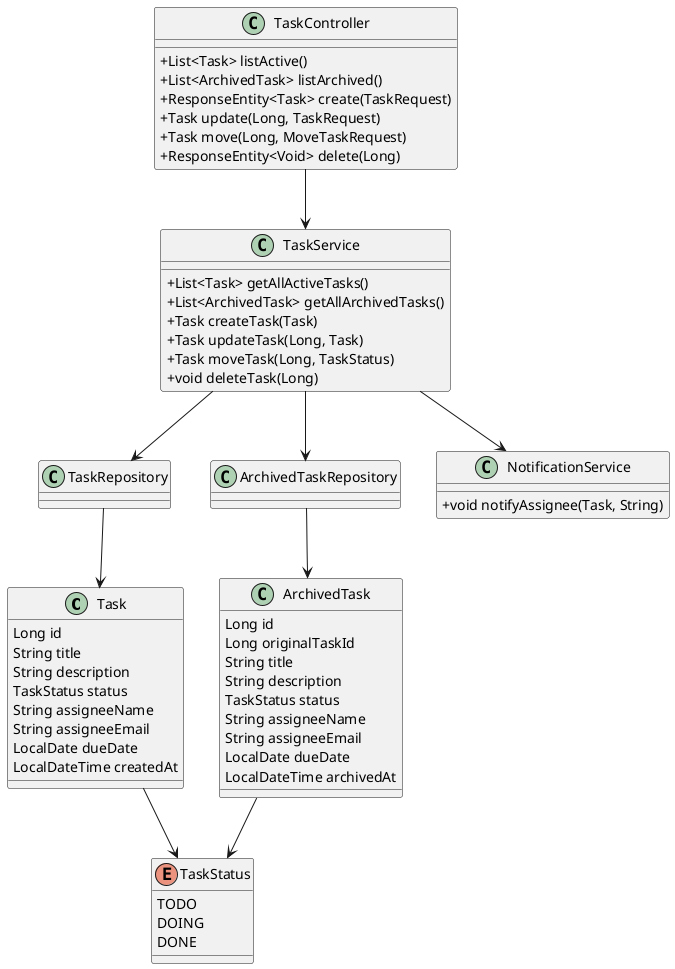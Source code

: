 @startuml KanbanClasses
skinparam classAttributeIconSize 0

class Task {
  Long id
  String title
  String description
  TaskStatus status
  String assigneeName
  String assigneeEmail
  LocalDate dueDate
  LocalDateTime createdAt
}

class ArchivedTask {
  Long id
  Long originalTaskId
  String title
  String description
  TaskStatus status
  String assigneeName
  String assigneeEmail
  LocalDate dueDate
  LocalDateTime archivedAt
}

enum TaskStatus {
  TODO
  DOING
  DONE
}

class TaskRepository
class ArchivedTaskRepository

class TaskService {
  +List<Task> getAllActiveTasks()
  +List<ArchivedTask> getAllArchivedTasks()
  +Task createTask(Task)
  +Task updateTask(Long, Task)
  +Task moveTask(Long, TaskStatus)
  +void deleteTask(Long)
}

class NotificationService {
  +void notifyAssignee(Task, String)
}

class TaskController {
  +List<Task> listActive()
  +List<ArchivedTask> listArchived()
  +ResponseEntity<Task> create(TaskRequest)
  +Task update(Long, TaskRequest)
  +Task move(Long, MoveTaskRequest)
  +ResponseEntity<Void> delete(Long)
}

TaskService --> TaskRepository
TaskService --> ArchivedTaskRepository
TaskService --> NotificationService
TaskController --> TaskService
ArchivedTask --> TaskStatus
Task --> TaskStatus
ArchivedTaskRepository --> ArchivedTask
TaskRepository --> Task

@enduml
